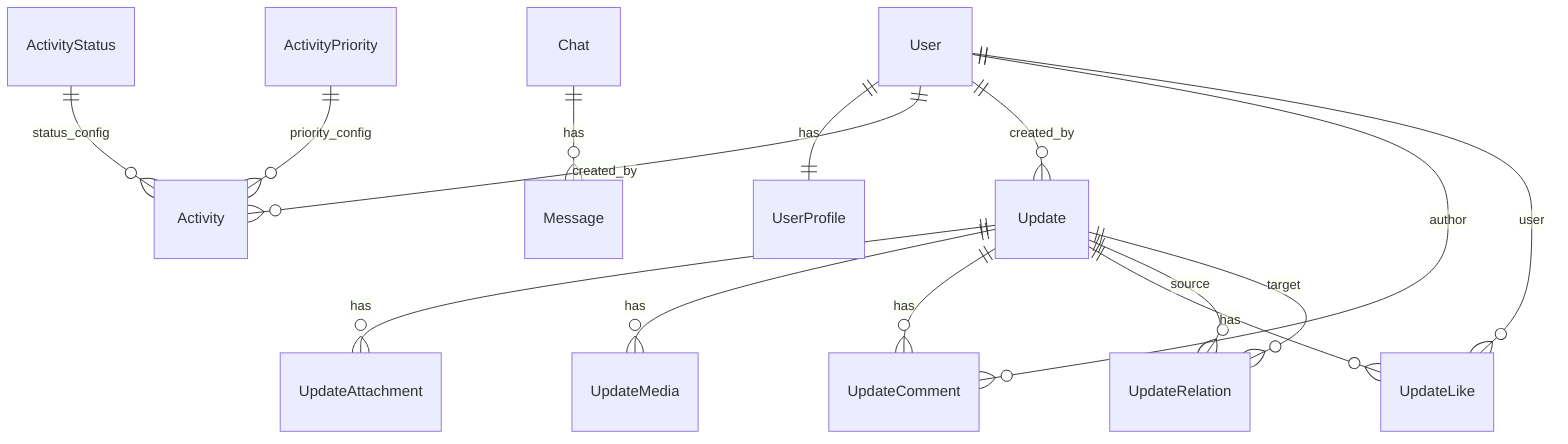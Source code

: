 erDiagram
  User ||--|| UserProfile : has
  ActivityStatus ||--o{ Activity : status_config
  ActivityPriority ||--o{ Activity : priority_config
  User ||--o{ Activity : created_by
  Chat ||--o{ Message : has
  Update ||--o{ UpdateAttachment : has
  Update ||--o{ UpdateMedia : has
  Update ||--o{ UpdateComment : has
  Update ||--o{ UpdateLike : has
  Update ||--o{ UpdateRelation : source
  Update ||--o{ UpdateRelation : target
  User ||--o{ Update : created_by
  User ||--o{ UpdateComment : author
  User ||--o{ UpdateLike : user
